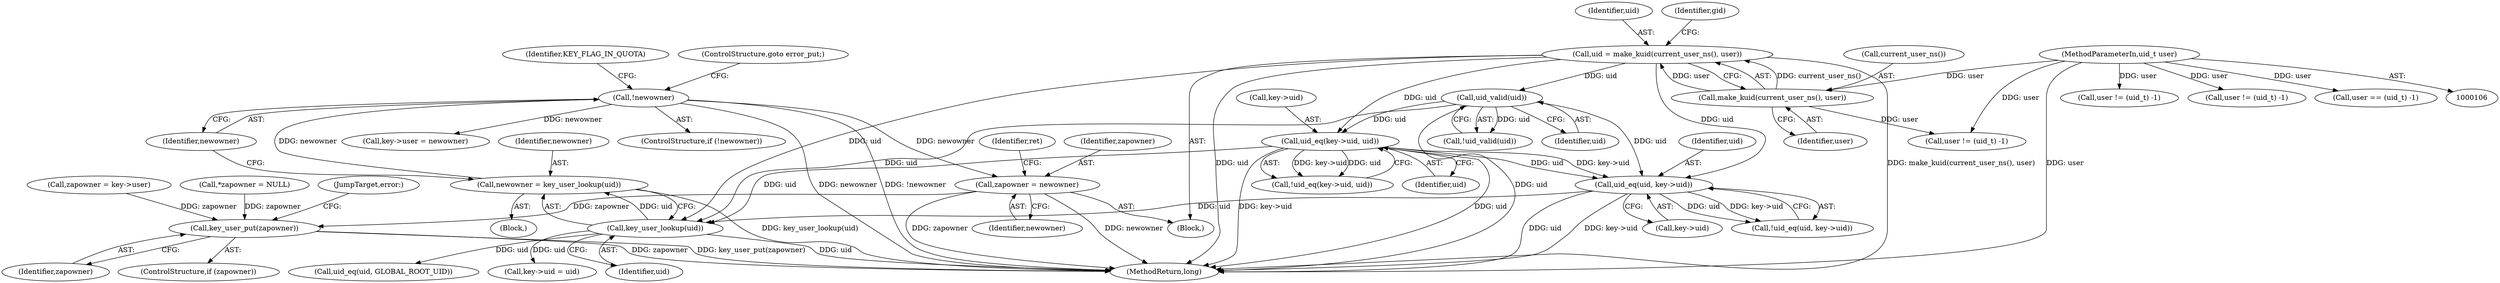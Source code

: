 digraph "0_linux_363b02dab09b3226f3bd1420dad9c72b79a42a76_8@pointer" {
"1000462" [label="(Call,zapowner = newowner)"];
"1000270" [label="(Call,!newowner)"];
"1000265" [label="(Call,newowner = key_user_lookup(uid))"];
"1000267" [label="(Call,key_user_lookup(uid))"];
"1000221" [label="(Call,uid_eq(key->uid, uid))"];
"1000121" [label="(Call,uid = make_kuid(current_user_ns(), user))"];
"1000123" [label="(Call,make_kuid(current_user_ns(), user))"];
"1000108" [label="(MethodParameterIn,uid_t user)"];
"1000144" [label="(Call,uid_valid(uid))"];
"1000255" [label="(Call,uid_eq(uid, key->uid))"];
"1000451" [label="(Call,key_user_put(zapowner))"];
"1000449" [label="(ControlStructure,if (zapowner))"];
"1000122" [label="(Identifier,uid)"];
"1000143" [label="(Call,!uid_valid(uid))"];
"1000416" [label="(Call,key->user = newowner)"];
"1000222" [label="(Call,key->uid)"];
"1000275" [label="(Identifier,KEY_FLAG_IN_QUOTA)"];
"1000266" [label="(Identifier,newowner)"];
"1000270" [label="(Call,!newowner)"];
"1000466" [label="(Identifier,ret)"];
"1000121" [label="(Call,uid = make_kuid(current_user_ns(), user))"];
"1000110" [label="(Block,)"];
"1000267" [label="(Call,key_user_lookup(uid))"];
"1000144" [label="(Call,uid_valid(uid))"];
"1000285" [label="(Call,uid_eq(uid, GLOBAL_ROOT_UID))"];
"1000254" [label="(Call,!uid_eq(uid, key->uid))"];
"1000260" [label="(Block,)"];
"1000248" [label="(Call,user != (uid_t) -1)"];
"1000271" [label="(Identifier,newowner)"];
"1000221" [label="(Call,uid_eq(key->uid, uid))"];
"1000256" [label="(Identifier,uid)"];
"1000463" [label="(Identifier,zapowner)"];
"1000411" [label="(Call,zapowner = key->user)"];
"1000137" [label="(Call,user != (uid_t) -1)"];
"1000125" [label="(Identifier,user)"];
"1000257" [label="(Call,key->uid)"];
"1000225" [label="(Identifier,uid)"];
"1000269" [label="(ControlStructure,if (!newowner))"];
"1000220" [label="(Call,!uid_eq(key->uid, uid))"];
"1000464" [label="(Identifier,newowner)"];
"1000470" [label="(MethodReturn,long)"];
"1000451" [label="(Call,key_user_put(zapowner))"];
"1000265" [label="(Call,newowner = key_user_lookup(uid))"];
"1000272" [label="(ControlStructure,goto error_put;)"];
"1000421" [label="(Call,key->uid = uid)"];
"1000145" [label="(Identifier,uid)"];
"1000113" [label="(Call,*zapowner = NULL)"];
"1000123" [label="(Call,make_kuid(current_user_ns(), user))"];
"1000108" [label="(MethodParameterIn,uid_t user)"];
"1000453" [label="(JumpTarget,error:)"];
"1000124" [label="(Call,current_user_ns())"];
"1000127" [label="(Identifier,gid)"];
"1000452" [label="(Identifier,zapowner)"];
"1000462" [label="(Call,zapowner = newowner)"];
"1000268" [label="(Identifier,uid)"];
"1000214" [label="(Call,user != (uid_t) -1)"];
"1000164" [label="(Call,user == (uid_t) -1)"];
"1000255" [label="(Call,uid_eq(uid, key->uid))"];
"1000462" -> "1000110"  [label="AST: "];
"1000462" -> "1000464"  [label="CFG: "];
"1000463" -> "1000462"  [label="AST: "];
"1000464" -> "1000462"  [label="AST: "];
"1000466" -> "1000462"  [label="CFG: "];
"1000462" -> "1000470"  [label="DDG: zapowner"];
"1000462" -> "1000470"  [label="DDG: newowner"];
"1000462" -> "1000451"  [label="DDG: zapowner"];
"1000270" -> "1000462"  [label="DDG: newowner"];
"1000270" -> "1000269"  [label="AST: "];
"1000270" -> "1000271"  [label="CFG: "];
"1000271" -> "1000270"  [label="AST: "];
"1000272" -> "1000270"  [label="CFG: "];
"1000275" -> "1000270"  [label="CFG: "];
"1000270" -> "1000470"  [label="DDG: !newowner"];
"1000270" -> "1000470"  [label="DDG: newowner"];
"1000265" -> "1000270"  [label="DDG: newowner"];
"1000270" -> "1000416"  [label="DDG: newowner"];
"1000265" -> "1000260"  [label="AST: "];
"1000265" -> "1000267"  [label="CFG: "];
"1000266" -> "1000265"  [label="AST: "];
"1000267" -> "1000265"  [label="AST: "];
"1000271" -> "1000265"  [label="CFG: "];
"1000265" -> "1000470"  [label="DDG: key_user_lookup(uid)"];
"1000267" -> "1000265"  [label="DDG: uid"];
"1000267" -> "1000268"  [label="CFG: "];
"1000268" -> "1000267"  [label="AST: "];
"1000267" -> "1000470"  [label="DDG: uid"];
"1000221" -> "1000267"  [label="DDG: uid"];
"1000255" -> "1000267"  [label="DDG: uid"];
"1000121" -> "1000267"  [label="DDG: uid"];
"1000144" -> "1000267"  [label="DDG: uid"];
"1000267" -> "1000285"  [label="DDG: uid"];
"1000267" -> "1000421"  [label="DDG: uid"];
"1000221" -> "1000220"  [label="AST: "];
"1000221" -> "1000225"  [label="CFG: "];
"1000222" -> "1000221"  [label="AST: "];
"1000225" -> "1000221"  [label="AST: "];
"1000220" -> "1000221"  [label="CFG: "];
"1000221" -> "1000470"  [label="DDG: uid"];
"1000221" -> "1000470"  [label="DDG: key->uid"];
"1000221" -> "1000220"  [label="DDG: key->uid"];
"1000221" -> "1000220"  [label="DDG: uid"];
"1000121" -> "1000221"  [label="DDG: uid"];
"1000144" -> "1000221"  [label="DDG: uid"];
"1000221" -> "1000255"  [label="DDG: uid"];
"1000221" -> "1000255"  [label="DDG: key->uid"];
"1000121" -> "1000110"  [label="AST: "];
"1000121" -> "1000123"  [label="CFG: "];
"1000122" -> "1000121"  [label="AST: "];
"1000123" -> "1000121"  [label="AST: "];
"1000127" -> "1000121"  [label="CFG: "];
"1000121" -> "1000470"  [label="DDG: make_kuid(current_user_ns(), user)"];
"1000121" -> "1000470"  [label="DDG: uid"];
"1000123" -> "1000121"  [label="DDG: current_user_ns()"];
"1000123" -> "1000121"  [label="DDG: user"];
"1000121" -> "1000144"  [label="DDG: uid"];
"1000121" -> "1000255"  [label="DDG: uid"];
"1000123" -> "1000125"  [label="CFG: "];
"1000124" -> "1000123"  [label="AST: "];
"1000125" -> "1000123"  [label="AST: "];
"1000108" -> "1000123"  [label="DDG: user"];
"1000123" -> "1000137"  [label="DDG: user"];
"1000108" -> "1000106"  [label="AST: "];
"1000108" -> "1000470"  [label="DDG: user"];
"1000108" -> "1000137"  [label="DDG: user"];
"1000108" -> "1000164"  [label="DDG: user"];
"1000108" -> "1000214"  [label="DDG: user"];
"1000108" -> "1000248"  [label="DDG: user"];
"1000144" -> "1000143"  [label="AST: "];
"1000144" -> "1000145"  [label="CFG: "];
"1000145" -> "1000144"  [label="AST: "];
"1000143" -> "1000144"  [label="CFG: "];
"1000144" -> "1000470"  [label="DDG: uid"];
"1000144" -> "1000143"  [label="DDG: uid"];
"1000144" -> "1000255"  [label="DDG: uid"];
"1000255" -> "1000254"  [label="AST: "];
"1000255" -> "1000257"  [label="CFG: "];
"1000256" -> "1000255"  [label="AST: "];
"1000257" -> "1000255"  [label="AST: "];
"1000254" -> "1000255"  [label="CFG: "];
"1000255" -> "1000470"  [label="DDG: key->uid"];
"1000255" -> "1000470"  [label="DDG: uid"];
"1000255" -> "1000254"  [label="DDG: uid"];
"1000255" -> "1000254"  [label="DDG: key->uid"];
"1000451" -> "1000449"  [label="AST: "];
"1000451" -> "1000452"  [label="CFG: "];
"1000452" -> "1000451"  [label="AST: "];
"1000453" -> "1000451"  [label="CFG: "];
"1000451" -> "1000470"  [label="DDG: zapowner"];
"1000451" -> "1000470"  [label="DDG: key_user_put(zapowner)"];
"1000411" -> "1000451"  [label="DDG: zapowner"];
"1000113" -> "1000451"  [label="DDG: zapowner"];
}
